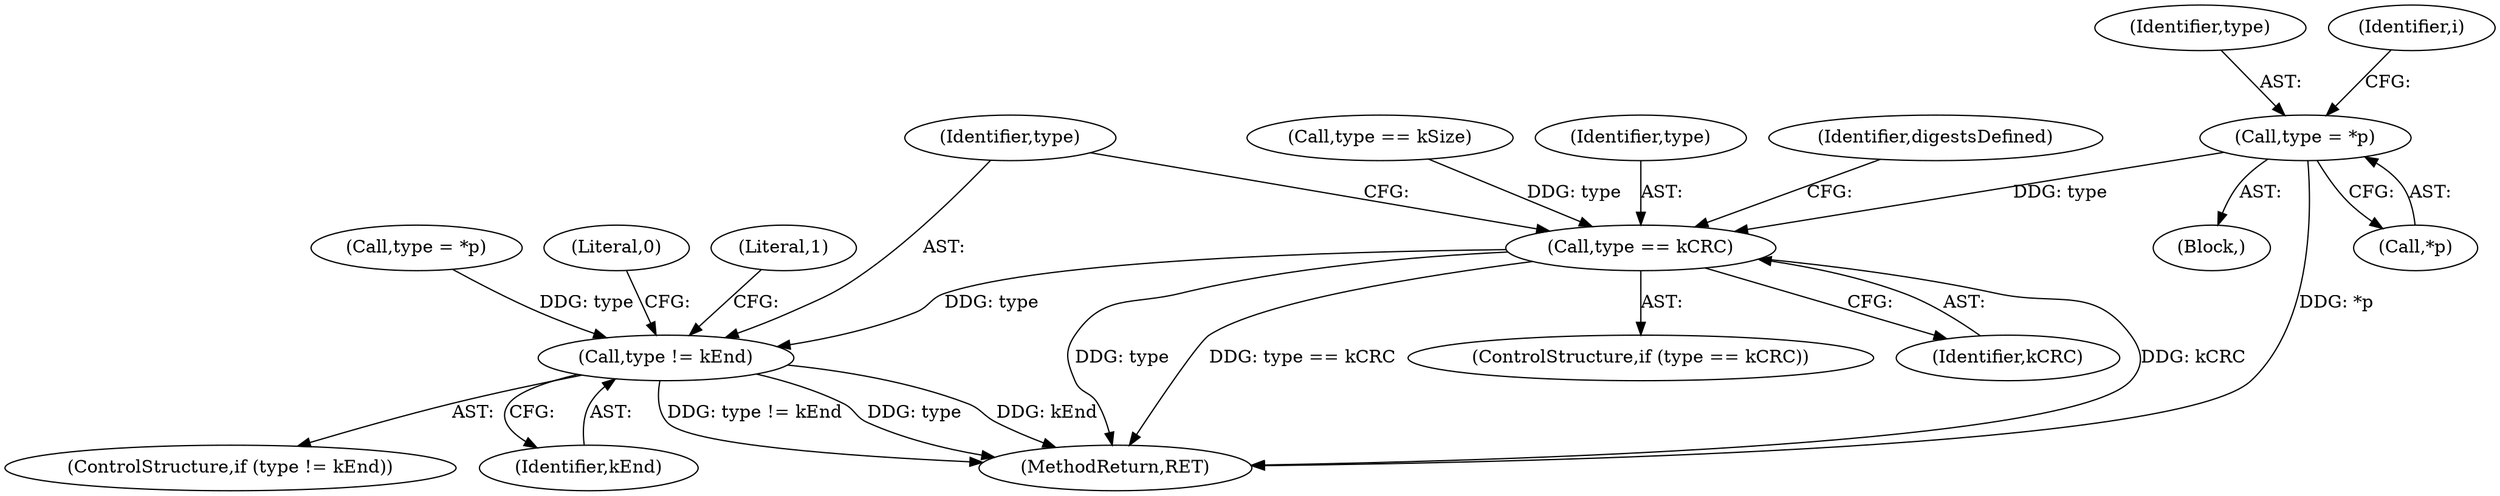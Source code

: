 digraph "0_libarchive_e79ef306afe332faf22e9b442a2c6b59cb175573@pointer" {
"1000382" [label="(Call,type = *p)"];
"1000448" [label="(Call,type == kCRC)"];
"1000586" [label="(Call,type != kEnd)"];
"1000448" [label="(Call,type == kCRC)"];
"1000585" [label="(ControlStructure,if (type != kEnd))"];
"1000382" [label="(Call,type = *p)"];
"1000581" [label="(Call,type = *p)"];
"1000367" [label="(Call,type == kSize)"];
"1000447" [label="(ControlStructure,if (type == kCRC))"];
"1000588" [label="(Identifier,kEnd)"];
"1000593" [label="(Literal,0)"];
"1000370" [label="(Block,)"];
"1000586" [label="(Call,type != kEnd)"];
"1000591" [label="(Literal,1)"];
"1000450" [label="(Identifier,kCRC)"];
"1000594" [label="(MethodReturn,RET)"];
"1000449" [label="(Identifier,type)"];
"1000384" [label="(Call,*p)"];
"1000587" [label="(Identifier,type)"];
"1000383" [label="(Identifier,type)"];
"1000388" [label="(Identifier,i)"];
"1000455" [label="(Identifier,digestsDefined)"];
"1000382" -> "1000370"  [label="AST: "];
"1000382" -> "1000384"  [label="CFG: "];
"1000383" -> "1000382"  [label="AST: "];
"1000384" -> "1000382"  [label="AST: "];
"1000388" -> "1000382"  [label="CFG: "];
"1000382" -> "1000594"  [label="DDG: *p"];
"1000382" -> "1000448"  [label="DDG: type"];
"1000448" -> "1000447"  [label="AST: "];
"1000448" -> "1000450"  [label="CFG: "];
"1000449" -> "1000448"  [label="AST: "];
"1000450" -> "1000448"  [label="AST: "];
"1000455" -> "1000448"  [label="CFG: "];
"1000587" -> "1000448"  [label="CFG: "];
"1000448" -> "1000594"  [label="DDG: kCRC"];
"1000448" -> "1000594"  [label="DDG: type"];
"1000448" -> "1000594"  [label="DDG: type == kCRC"];
"1000367" -> "1000448"  [label="DDG: type"];
"1000448" -> "1000586"  [label="DDG: type"];
"1000586" -> "1000585"  [label="AST: "];
"1000586" -> "1000588"  [label="CFG: "];
"1000587" -> "1000586"  [label="AST: "];
"1000588" -> "1000586"  [label="AST: "];
"1000591" -> "1000586"  [label="CFG: "];
"1000593" -> "1000586"  [label="CFG: "];
"1000586" -> "1000594"  [label="DDG: kEnd"];
"1000586" -> "1000594"  [label="DDG: type != kEnd"];
"1000586" -> "1000594"  [label="DDG: type"];
"1000581" -> "1000586"  [label="DDG: type"];
}
